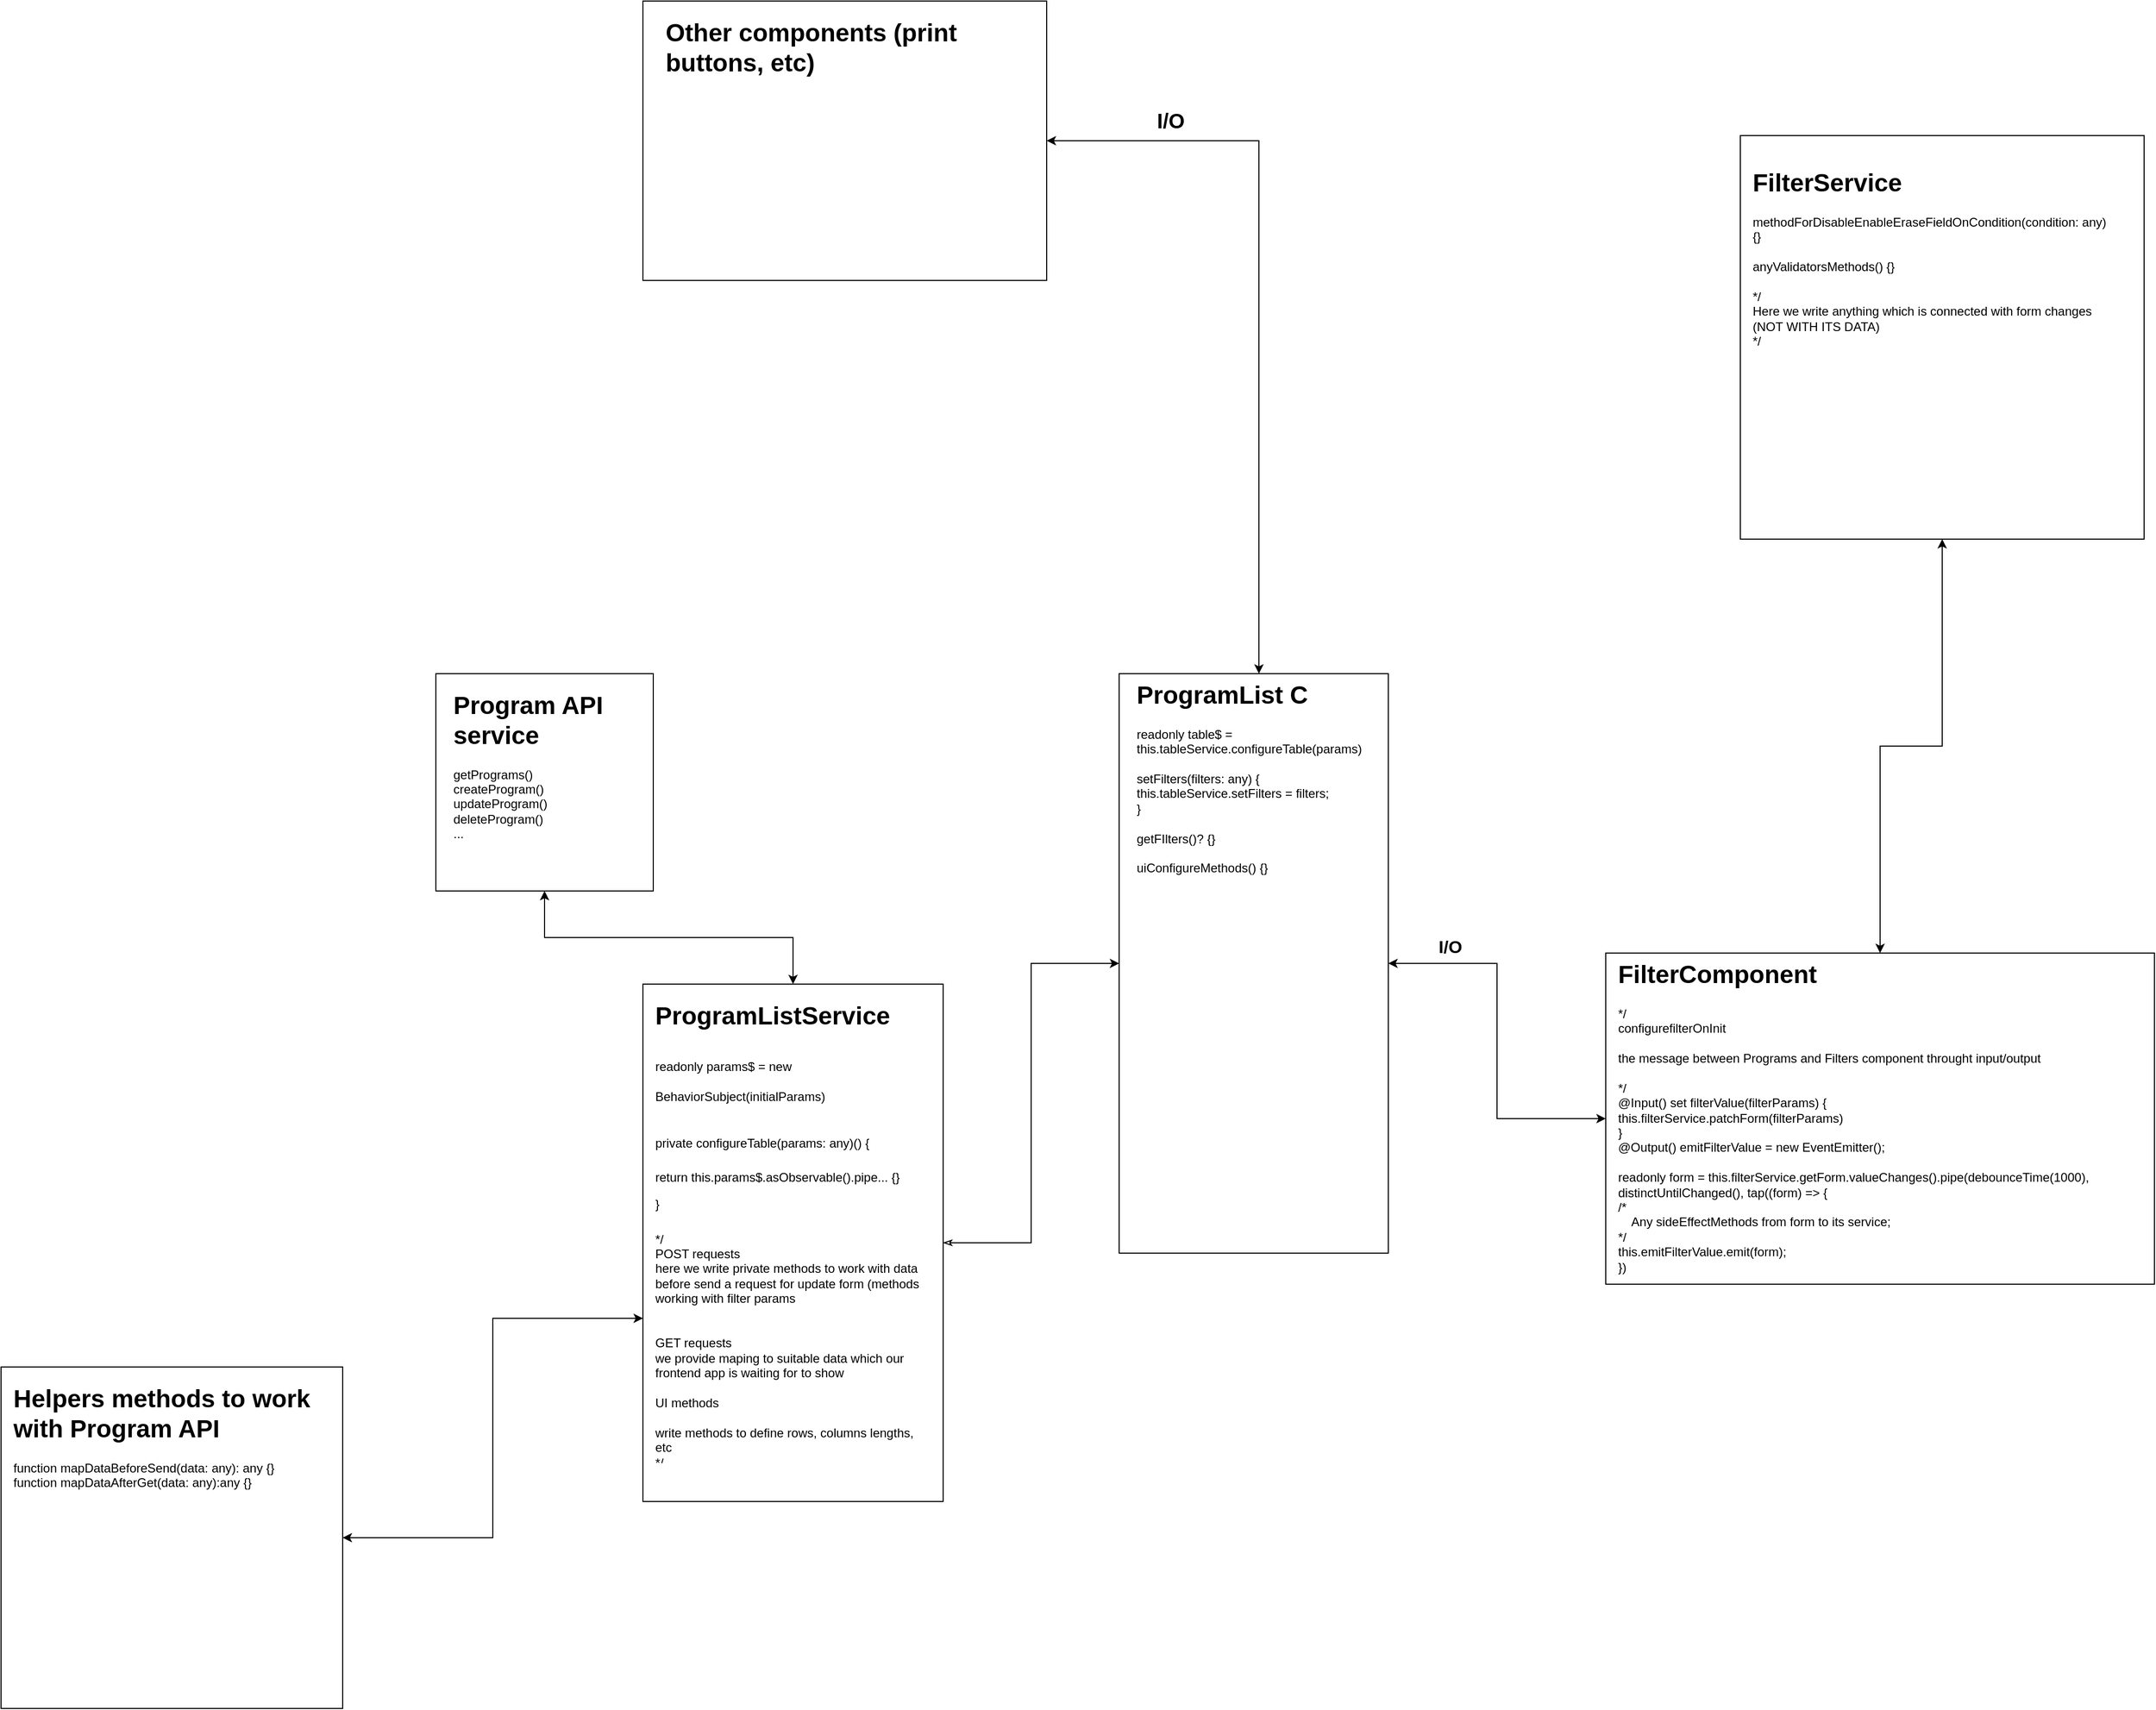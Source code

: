 <mxfile version="24.7.1" type="github">
  <diagram id="C5RBs43oDa-KdzZeNtuy" name="Page-1">
    <mxGraphModel dx="2537" dy="2126" grid="1" gridSize="10" guides="1" tooltips="1" connect="1" arrows="1" fold="1" page="1" pageScale="1" pageWidth="827" pageHeight="1169" math="0" shadow="0">
      <root>
        <mxCell id="WIyWlLk6GJQsqaUBKTNV-0" />
        <mxCell id="WIyWlLk6GJQsqaUBKTNV-1" parent="WIyWlLk6GJQsqaUBKTNV-0" />
        <mxCell id="mHJpHuQM93hfwTMyWl6n-16" style="edgeStyle=orthogonalEdgeStyle;rounded=0;orthogonalLoop=1;jettySize=auto;html=1;entryX=0;entryY=0.5;entryDx=0;entryDy=0;startArrow=classic;startFill=1;" edge="1" parent="WIyWlLk6GJQsqaUBKTNV-1" source="mHJpHuQM93hfwTMyWl6n-1" target="mHJpHuQM93hfwTMyWl6n-3">
          <mxGeometry relative="1" as="geometry" />
        </mxCell>
        <mxCell id="mHJpHuQM93hfwTMyWl6n-1" value="" style="rounded=0;whiteSpace=wrap;html=1;labelPosition=center;verticalLabelPosition=top;align=center;verticalAlign=bottom;" vertex="1" parent="WIyWlLk6GJQsqaUBKTNV-1">
          <mxGeometry x="260" y="-100" width="260" height="560" as="geometry" />
        </mxCell>
        <mxCell id="mHJpHuQM93hfwTMyWl6n-30" style="edgeStyle=orthogonalEdgeStyle;rounded=0;orthogonalLoop=1;jettySize=auto;html=1;entryX=0.5;entryY=1;entryDx=0;entryDy=0;startArrow=classic;startFill=1;" edge="1" parent="WIyWlLk6GJQsqaUBKTNV-1" source="mHJpHuQM93hfwTMyWl6n-3" target="mHJpHuQM93hfwTMyWl6n-29">
          <mxGeometry relative="1" as="geometry" />
        </mxCell>
        <mxCell id="mHJpHuQM93hfwTMyWl6n-3" value="" style="rounded=0;whiteSpace=wrap;html=1;" vertex="1" parent="WIyWlLk6GJQsqaUBKTNV-1">
          <mxGeometry x="730" y="170" width="530" height="320" as="geometry" />
        </mxCell>
        <mxCell id="mHJpHuQM93hfwTMyWl6n-15" style="edgeStyle=orthogonalEdgeStyle;rounded=0;orthogonalLoop=1;jettySize=auto;html=1;entryX=0;entryY=0.5;entryDx=0;entryDy=0;verticalAlign=middle;startArrow=classicThin;startFill=0;" edge="1" parent="WIyWlLk6GJQsqaUBKTNV-1" source="mHJpHuQM93hfwTMyWl6n-5" target="mHJpHuQM93hfwTMyWl6n-1">
          <mxGeometry relative="1" as="geometry" />
        </mxCell>
        <mxCell id="mHJpHuQM93hfwTMyWl6n-20" style="edgeStyle=orthogonalEdgeStyle;rounded=0;orthogonalLoop=1;jettySize=auto;html=1;entryX=0.5;entryY=1;entryDx=0;entryDy=0;startArrow=classic;startFill=1;" edge="1" parent="WIyWlLk6GJQsqaUBKTNV-1" source="mHJpHuQM93hfwTMyWl6n-5" target="mHJpHuQM93hfwTMyWl6n-17">
          <mxGeometry relative="1" as="geometry" />
        </mxCell>
        <mxCell id="mHJpHuQM93hfwTMyWl6n-5" value="&lt;div&gt;&lt;br&gt;&lt;/div&gt;" style="rounded=0;whiteSpace=wrap;html=1;align=center;labelPosition=center;verticalLabelPosition=top;verticalAlign=bottom;" vertex="1" parent="WIyWlLk6GJQsqaUBKTNV-1">
          <mxGeometry x="-200" y="200" width="290" height="500" as="geometry" />
        </mxCell>
        <mxCell id="mHJpHuQM93hfwTMyWl6n-17" value="" style="whiteSpace=wrap;html=1;aspect=fixed;" vertex="1" parent="WIyWlLk6GJQsqaUBKTNV-1">
          <mxGeometry x="-400" y="-100" width="210" height="210" as="geometry" />
        </mxCell>
        <mxCell id="mHJpHuQM93hfwTMyWl6n-18" value="&lt;h1 style=&quot;margin-top: 0px;&quot;&gt;Program API service&lt;/h1&gt;&lt;div&gt;getPrograms()&lt;/div&gt;&lt;div&gt;createProgram()&lt;br&gt;updateProgram()&lt;/div&gt;&lt;div&gt;deleteProgram()&lt;/div&gt;&lt;div&gt;...&lt;/div&gt;" style="text;html=1;whiteSpace=wrap;overflow=hidden;rounded=0;" vertex="1" parent="WIyWlLk6GJQsqaUBKTNV-1">
          <mxGeometry x="-385" y="-90" width="180" height="160" as="geometry" />
        </mxCell>
        <mxCell id="mHJpHuQM93hfwTMyWl6n-21" value="&lt;h1 style=&quot;margin-top: 0px;&quot;&gt;&lt;span style=&quot;background-color: initial;&quot;&gt;ProgramListService&lt;/span&gt;&lt;/h1&gt;&lt;h1 style=&quot;margin-top: 0px;&quot;&gt;&lt;span style=&quot;font-size: 12px; font-weight: 400;&quot;&gt;readonly params$ = new BehaviorSubject(initialParams)&lt;/span&gt;&lt;/h1&gt;&lt;h1 style=&quot;margin-top: 0px;&quot;&gt;&lt;span style=&quot;font-size: 12px; font-weight: 400;&quot;&gt;private configureTable(params: any)() {&lt;/span&gt;&lt;/h1&gt;&lt;div&gt;&lt;span style=&quot;font-size: 12px; font-weight: 400;&quot;&gt;return this.params$.asObservable().pipe... {}&lt;/span&gt;&lt;/div&gt;&lt;h1 style=&quot;margin-top: 0px;&quot;&gt;&lt;span style=&quot;font-size: 12px; font-weight: 400;&quot;&gt;}&lt;/span&gt;&lt;/h1&gt;&lt;div&gt;*/&lt;/div&gt;&lt;div&gt;POST requests&lt;/div&gt;&lt;div&gt;here we write private methods to work with data before send a request for update form (methods working with filter params&lt;/div&gt;&lt;div&gt;&lt;br&gt;&lt;br&gt;GET requests&lt;br&gt;we provide maping to suitable data which our frontend app is waiting for to show&lt;/div&gt;&lt;div&gt;&lt;br&gt;&lt;/div&gt;&lt;div&gt;UI methods&lt;br&gt;&lt;br&gt;write methods to define rows, columns lengths, etc&lt;/div&gt;&lt;div&gt;*/&lt;/div&gt;" style="text;html=1;whiteSpace=wrap;overflow=hidden;rounded=0;" vertex="1" parent="WIyWlLk6GJQsqaUBKTNV-1">
          <mxGeometry x="-190" y="210" width="270" height="450" as="geometry" />
        </mxCell>
        <mxCell id="mHJpHuQM93hfwTMyWl6n-28" value="&lt;h1 style=&quot;margin-top: 0px;&quot;&gt;ProgramList C&lt;/h1&gt;&lt;div&gt;readonly table$ = this.tableService.configureTable(params)&lt;/div&gt;&lt;div&gt;&lt;br&gt;&lt;/div&gt;&lt;div&gt;setFilters(filters: any) {&lt;/div&gt;&lt;div&gt;this.tableService.setFilters = filters;&lt;br&gt;}&amp;nbsp;&lt;/div&gt;&lt;div&gt;&lt;br&gt;&lt;/div&gt;&lt;div&gt;getFIlters()? {}&lt;/div&gt;&lt;div&gt;&lt;br&gt;&lt;/div&gt;&lt;div&gt;uiConfigureMethods() {}&lt;/div&gt;&lt;div&gt;&lt;br&gt;&lt;/div&gt;&lt;div&gt;&lt;br&gt;&lt;/div&gt;&lt;div&gt;&lt;br&gt;&lt;/div&gt;&lt;div&gt;&lt;br&gt;&lt;/div&gt;&lt;div&gt;&lt;br&gt;&lt;/div&gt;" style="text;html=1;whiteSpace=wrap;overflow=hidden;rounded=0;" vertex="1" parent="WIyWlLk6GJQsqaUBKTNV-1">
          <mxGeometry x="275" y="-100" width="240" height="390" as="geometry" />
        </mxCell>
        <mxCell id="mHJpHuQM93hfwTMyWl6n-29" value="" style="whiteSpace=wrap;html=1;aspect=fixed;" vertex="1" parent="WIyWlLk6GJQsqaUBKTNV-1">
          <mxGeometry x="860" y="-620" width="390" height="390" as="geometry" />
        </mxCell>
        <mxCell id="mHJpHuQM93hfwTMyWl6n-31" value="&lt;h1 style=&quot;margin-top: 0px;&quot;&gt;FilterService&lt;/h1&gt;&lt;div&gt;methodForDisableEnableEraseFieldOnCondition(condition: any) {}&lt;/div&gt;&lt;div&gt;&lt;br&gt;&lt;/div&gt;&lt;div&gt;anyValidatorsMethods() {}&lt;/div&gt;&lt;div&gt;&lt;br&gt;&lt;/div&gt;&lt;div&gt;*/&lt;/div&gt;&lt;div&gt;Here we write anything which is connected with form changes (NOT WITH ITS DATA)&lt;/div&gt;&lt;div&gt;*/&lt;/div&gt;" style="text;html=1;whiteSpace=wrap;overflow=hidden;rounded=0;" vertex="1" parent="WIyWlLk6GJQsqaUBKTNV-1">
          <mxGeometry x="870" y="-595" width="350" height="340" as="geometry" />
        </mxCell>
        <mxCell id="mHJpHuQM93hfwTMyWl6n-32" value="&lt;h1 style=&quot;margin-top: 0px;&quot;&gt;FilterComponent&lt;/h1&gt;&lt;div&gt;*/&lt;/div&gt;&lt;div&gt;configurefilterOnInit&lt;/div&gt;&lt;div&gt;&lt;br&gt;&lt;/div&gt;&lt;div&gt;the message between Programs and Filters component throught input/output&amp;nbsp;&lt;/div&gt;&lt;div&gt;&lt;br&gt;&lt;/div&gt;&lt;div&gt;*/&lt;/div&gt;&lt;div&gt;@Input() set filterValue(filterParams) {&lt;/div&gt;&lt;div&gt;this.filterService.patchForm(&lt;span style=&quot;background-color: initial;&quot;&gt;filterParams&lt;/span&gt;&lt;span style=&quot;background-color: initial;&quot;&gt;)&lt;/span&gt;&lt;/div&gt;&lt;div&gt;}&amp;nbsp;&lt;/div&gt;&lt;div&gt;@Output()&amp;nbsp;&lt;span style=&quot;background-color: initial;&quot;&gt;emitFilterValue = new EventEmitter();&lt;/span&gt;&lt;/div&gt;&lt;div&gt;&lt;br&gt;&lt;/div&gt;&lt;div&gt;readonly form = this.&lt;span style=&quot;background-color: initial;&quot;&gt;filterService.getF&lt;/span&gt;&lt;span style=&quot;background-color: initial;&quot;&gt;orm.valueChanges().pipe(debounceTime(1000), distinctUntilChanged(), tap((form) =&amp;gt; {&lt;/span&gt;&lt;/div&gt;&lt;div&gt;/*&lt;/div&gt;&lt;div&gt;&lt;span style=&quot;background-color: initial;&quot;&gt;&amp;nbsp; &amp;nbsp; Any sideEffectMethods from form to its service;&lt;br&gt;*/&lt;br&gt;this.&lt;/span&gt;emitFilterValue&lt;span style=&quot;background-color: initial;&quot;&gt;.emit(form);&lt;br&gt;})&lt;/span&gt;&lt;/div&gt;" style="text;html=1;whiteSpace=wrap;overflow=hidden;rounded=0;" vertex="1" parent="WIyWlLk6GJQsqaUBKTNV-1">
          <mxGeometry x="740" y="170" width="510" height="310" as="geometry" />
        </mxCell>
        <mxCell id="mHJpHuQM93hfwTMyWl6n-33" value="&lt;font style=&quot;font-size: 17px;&quot;&gt;&lt;b&gt;I/O&lt;/b&gt;&lt;/font&gt;" style="text;html=1;align=center;verticalAlign=middle;whiteSpace=wrap;rounded=0;" vertex="1" parent="WIyWlLk6GJQsqaUBKTNV-1">
          <mxGeometry x="550" y="150" width="60" height="30" as="geometry" />
        </mxCell>
        <mxCell id="mHJpHuQM93hfwTMyWl6n-36" value="" style="whiteSpace=wrap;html=1;aspect=fixed;glass=0;" vertex="1" parent="WIyWlLk6GJQsqaUBKTNV-1">
          <mxGeometry x="-820" y="570" width="330" height="330" as="geometry" />
        </mxCell>
        <mxCell id="mHJpHuQM93hfwTMyWl6n-37" value="&lt;h1 style=&quot;margin-top: 0px;&quot;&gt;Helpers methods to work with Program API&lt;/h1&gt;&lt;div&gt;function mapDataBeforeSend(data: any): any {}&lt;br&gt;function mapDataAfterGet(data: any):any {}&lt;/div&gt;" style="text;html=1;whiteSpace=wrap;overflow=hidden;rounded=0;" vertex="1" parent="WIyWlLk6GJQsqaUBKTNV-1">
          <mxGeometry x="-810" y="580" width="330" height="130" as="geometry" />
        </mxCell>
        <mxCell id="mHJpHuQM93hfwTMyWl6n-38" style="edgeStyle=orthogonalEdgeStyle;rounded=0;orthogonalLoop=1;jettySize=auto;html=1;entryX=0;entryY=0.646;entryDx=0;entryDy=0;entryPerimeter=0;startArrow=classic;startFill=1;" edge="1" parent="WIyWlLk6GJQsqaUBKTNV-1" source="mHJpHuQM93hfwTMyWl6n-36" target="mHJpHuQM93hfwTMyWl6n-5">
          <mxGeometry relative="1" as="geometry" />
        </mxCell>
        <mxCell id="mHJpHuQM93hfwTMyWl6n-39" value="" style="rounded=0;whiteSpace=wrap;html=1;" vertex="1" parent="WIyWlLk6GJQsqaUBKTNV-1">
          <mxGeometry x="-200" y="-750" width="390" height="270" as="geometry" />
        </mxCell>
        <mxCell id="mHJpHuQM93hfwTMyWl6n-41" style="edgeStyle=orthogonalEdgeStyle;rounded=0;orthogonalLoop=1;jettySize=auto;html=1;startArrow=classic;startFill=1;" edge="1" parent="WIyWlLk6GJQsqaUBKTNV-1" source="mHJpHuQM93hfwTMyWl6n-40" target="mHJpHuQM93hfwTMyWl6n-28">
          <mxGeometry relative="1" as="geometry" />
        </mxCell>
        <mxCell id="mHJpHuQM93hfwTMyWl6n-40" value="&lt;h1 style=&quot;margin-top: 0px;&quot;&gt;Other components (print buttons, etc)&lt;/h1&gt;" style="text;html=1;whiteSpace=wrap;overflow=hidden;rounded=0;" vertex="1" parent="WIyWlLk6GJQsqaUBKTNV-1">
          <mxGeometry x="-180" y="-740" width="370" height="250" as="geometry" />
        </mxCell>
        <mxCell id="mHJpHuQM93hfwTMyWl6n-42" value="&lt;font style=&quot;font-size: 20px;&quot;&gt;&lt;b&gt;I/O&lt;/b&gt;&lt;/font&gt;" style="text;html=1;align=center;verticalAlign=middle;whiteSpace=wrap;rounded=0;" vertex="1" parent="WIyWlLk6GJQsqaUBKTNV-1">
          <mxGeometry x="280" y="-650" width="60" height="30" as="geometry" />
        </mxCell>
      </root>
    </mxGraphModel>
  </diagram>
</mxfile>
